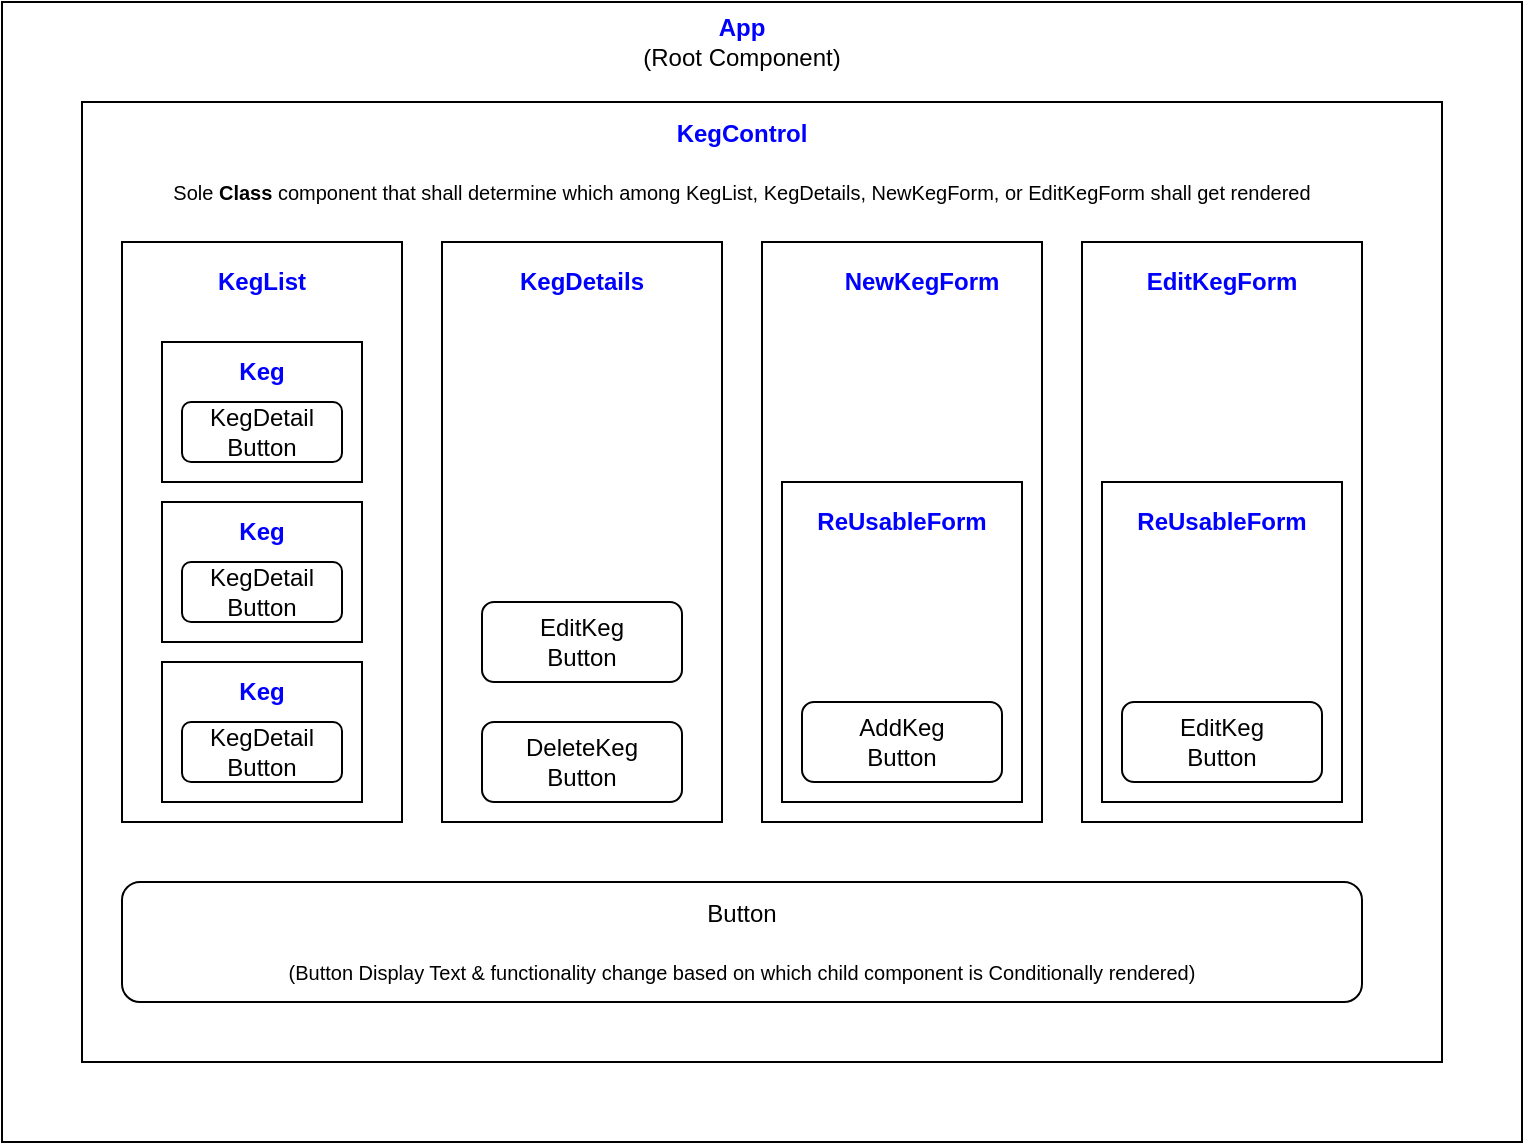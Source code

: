 <mxfile version="15.0.3" type="device"><diagram id="lbhH8wJnNeKr9sJpI-OQ" name="Page-1"><mxGraphModel dx="1422" dy="762" grid="1" gridSize="10" guides="1" tooltips="1" connect="1" arrows="1" fold="1" page="1" pageScale="1" pageWidth="850" pageHeight="1100" math="0" shadow="0"><root><mxCell id="0"/><mxCell id="1" parent="0"/><mxCell id="O6_Ex3i945dXr3V9aK53-1" value="" style="rounded=0;whiteSpace=wrap;html=1;" parent="1" vertex="1"><mxGeometry x="360" y="360" width="120" height="60" as="geometry"/></mxCell><mxCell id="O6_Ex3i945dXr3V9aK53-2" value="" style="rounded=0;whiteSpace=wrap;html=1;" parent="1" vertex="1"><mxGeometry x="40" y="20" width="760" height="570" as="geometry"/></mxCell><mxCell id="O6_Ex3i945dXr3V9aK53-3" value="" style="rounded=0;whiteSpace=wrap;html=1;" parent="1" vertex="1"><mxGeometry x="80" y="70" width="680" height="480" as="geometry"/></mxCell><mxCell id="O6_Ex3i945dXr3V9aK53-4" value="" style="rounded=0;whiteSpace=wrap;html=1;" parent="1" vertex="1"><mxGeometry x="100" y="140" width="140" height="290" as="geometry"/></mxCell><mxCell id="O6_Ex3i945dXr3V9aK53-5" value="&lt;b&gt;&lt;font color=&quot;#0000ff&quot;&gt;KegList&lt;/font&gt;&lt;/b&gt;" style="text;html=1;strokeColor=none;fillColor=none;align=center;verticalAlign=middle;whiteSpace=wrap;rounded=0;" parent="1" vertex="1"><mxGeometry x="150" y="150" width="40" height="20" as="geometry"/></mxCell><mxCell id="O6_Ex3i945dXr3V9aK53-6" value="" style="rounded=0;whiteSpace=wrap;html=1;" parent="1" vertex="1"><mxGeometry x="120" y="190" width="100" height="70" as="geometry"/></mxCell><mxCell id="O6_Ex3i945dXr3V9aK53-7" value="&lt;b&gt;&lt;font color=&quot;#0000ff&quot;&gt;Keg&lt;/font&gt;&lt;/b&gt;" style="text;html=1;strokeColor=none;fillColor=none;align=center;verticalAlign=middle;whiteSpace=wrap;rounded=0;" parent="1" vertex="1"><mxGeometry x="125" y="200" width="90" height="10" as="geometry"/></mxCell><mxCell id="O6_Ex3i945dXr3V9aK53-20" value="" style="rounded=0;whiteSpace=wrap;html=1;" parent="1" vertex="1"><mxGeometry x="420" y="140" width="140" height="290" as="geometry"/></mxCell><mxCell id="O6_Ex3i945dXr3V9aK53-21" value="" style="rounded=0;whiteSpace=wrap;html=1;" parent="1" vertex="1"><mxGeometry x="260" y="140" width="140" height="290" as="geometry"/></mxCell><mxCell id="O6_Ex3i945dXr3V9aK53-24" value="" style="rounded=0;whiteSpace=wrap;html=1;" parent="1" vertex="1"><mxGeometry x="580" y="140" width="140" height="290" as="geometry"/></mxCell><mxCell id="O6_Ex3i945dXr3V9aK53-25" value="&lt;b&gt;&lt;font color=&quot;#0000ff&quot;&gt;KegDetails&lt;/font&gt;&lt;/b&gt;" style="text;html=1;strokeColor=none;fillColor=none;align=center;verticalAlign=middle;whiteSpace=wrap;rounded=0;" parent="1" vertex="1"><mxGeometry x="310" y="150" width="40" height="20" as="geometry"/></mxCell><mxCell id="O6_Ex3i945dXr3V9aK53-27" value="" style="rounded=1;whiteSpace=wrap;html=1;" parent="1" vertex="1"><mxGeometry x="280" y="320" width="100" height="40" as="geometry"/></mxCell><mxCell id="O6_Ex3i945dXr3V9aK53-31" value="&lt;b&gt;&lt;font color=&quot;#0000ff&quot;&gt;NewKegForm&lt;/font&gt;&lt;/b&gt;" style="text;html=1;strokeColor=none;fillColor=none;align=center;verticalAlign=middle;whiteSpace=wrap;rounded=0;" parent="1" vertex="1"><mxGeometry x="450" y="150" width="100" height="20" as="geometry"/></mxCell><mxCell id="O6_Ex3i945dXr3V9aK53-32" value="&lt;b&gt;&lt;font color=&quot;#0000ff&quot;&gt;EditKegForm&lt;/font&gt;&lt;/b&gt;" style="text;html=1;strokeColor=none;fillColor=none;align=center;verticalAlign=middle;whiteSpace=wrap;rounded=0;" parent="1" vertex="1"><mxGeometry x="630" y="150" width="40" height="20" as="geometry"/></mxCell><mxCell id="O6_Ex3i945dXr3V9aK53-33" value="" style="rounded=0;whiteSpace=wrap;html=1;" parent="1" vertex="1"><mxGeometry x="430" y="260" width="120" height="160" as="geometry"/></mxCell><mxCell id="O6_Ex3i945dXr3V9aK53-34" value="&lt;b&gt;&lt;font color=&quot;#0000ff&quot;&gt;ReUsableForm&lt;/font&gt;&lt;/b&gt;" style="text;html=1;strokeColor=none;fillColor=none;align=center;verticalAlign=middle;whiteSpace=wrap;rounded=0;" parent="1" vertex="1"><mxGeometry x="470" y="270" width="40" height="20" as="geometry"/></mxCell><mxCell id="O6_Ex3i945dXr3V9aK53-35" value="" style="rounded=0;whiteSpace=wrap;html=1;" parent="1" vertex="1"><mxGeometry x="590" y="260" width="120" height="160" as="geometry"/></mxCell><mxCell id="O6_Ex3i945dXr3V9aK53-36" value="&lt;b&gt;&lt;font color=&quot;#0000ff&quot;&gt;ReUsableForm&lt;/font&gt;&lt;/b&gt;" style="text;html=1;strokeColor=none;fillColor=none;align=center;verticalAlign=middle;whiteSpace=wrap;rounded=0;" parent="1" vertex="1"><mxGeometry x="630" y="270" width="40" height="20" as="geometry"/></mxCell><mxCell id="O6_Ex3i945dXr3V9aK53-37" value="" style="rounded=1;whiteSpace=wrap;html=1;" parent="1" vertex="1"><mxGeometry x="100" y="460" width="620" height="60" as="geometry"/></mxCell><mxCell id="O6_Ex3i945dXr3V9aK53-38" value="&lt;font&gt;&lt;font style=&quot;font-size: 12px&quot;&gt;Button&lt;/font&gt;&lt;br&gt;&lt;br&gt;&lt;span style=&quot;font-size: 10px&quot;&gt;(Button Display Text &amp;amp; functionality change based on which child component is Conditionally rendered)&lt;/span&gt;&lt;/font&gt;" style="text;html=1;strokeColor=none;fillColor=none;align=center;verticalAlign=middle;whiteSpace=wrap;rounded=0;" parent="1" vertex="1"><mxGeometry x="125" y="480" width="570" height="20" as="geometry"/></mxCell><mxCell id="O6_Ex3i945dXr3V9aK53-39" value="&lt;b&gt;&lt;font color=&quot;#0000ff&quot;&gt;KegControl&lt;br&gt;&lt;/font&gt;&lt;/b&gt;&lt;br&gt;&lt;font style=&quot;font-size: 10px&quot;&gt;Sole &lt;b&gt;Class &lt;/b&gt;component that shall determine which among KegList, KegDetails, NewKegForm, or EditKegForm shall get rendered&lt;/font&gt;" style="text;html=1;strokeColor=none;fillColor=none;align=center;verticalAlign=middle;whiteSpace=wrap;rounded=0;" parent="1" vertex="1"><mxGeometry x="45" y="90" width="730" height="20" as="geometry"/></mxCell><mxCell id="O6_Ex3i945dXr3V9aK53-40" value="&lt;b&gt;&lt;font color=&quot;#0000ff&quot;&gt;App &lt;/font&gt;&lt;/b&gt;&lt;br&gt;(Root Component)" style="text;html=1;strokeColor=none;fillColor=none;align=center;verticalAlign=middle;whiteSpace=wrap;rounded=0;" parent="1" vertex="1"><mxGeometry x="320" y="30" width="180" height="20" as="geometry"/></mxCell><mxCell id="3L4lkJrKee3uM9D_4155-1" value="EditKeg Button" style="text;html=1;strokeColor=none;fillColor=none;align=center;verticalAlign=middle;whiteSpace=wrap;rounded=0;" vertex="1" parent="1"><mxGeometry x="310" y="330" width="40" height="20" as="geometry"/></mxCell><mxCell id="3L4lkJrKee3uM9D_4155-6" value="" style="rounded=1;whiteSpace=wrap;html=1;" vertex="1" parent="1"><mxGeometry x="280" y="380" width="100" height="40" as="geometry"/></mxCell><mxCell id="3L4lkJrKee3uM9D_4155-7" value="DeleteKeg&lt;br&gt;Button" style="text;html=1;strokeColor=none;fillColor=none;align=center;verticalAlign=middle;whiteSpace=wrap;rounded=0;" vertex="1" parent="1"><mxGeometry x="310" y="390" width="40" height="20" as="geometry"/></mxCell><mxCell id="3L4lkJrKee3uM9D_4155-8" value="" style="rounded=1;whiteSpace=wrap;html=1;" vertex="1" parent="1"><mxGeometry x="600" y="370" width="100" height="40" as="geometry"/></mxCell><mxCell id="3L4lkJrKee3uM9D_4155-9" value="EditKeg&lt;br&gt;Button" style="text;html=1;strokeColor=none;fillColor=none;align=center;verticalAlign=middle;whiteSpace=wrap;rounded=0;" vertex="1" parent="1"><mxGeometry x="630" y="380" width="40" height="20" as="geometry"/></mxCell><mxCell id="3L4lkJrKee3uM9D_4155-10" value="" style="rounded=1;whiteSpace=wrap;html=1;" vertex="1" parent="1"><mxGeometry x="440" y="370" width="100" height="40" as="geometry"/></mxCell><mxCell id="3L4lkJrKee3uM9D_4155-11" value="AddKeg&lt;br&gt;Button" style="text;html=1;strokeColor=none;fillColor=none;align=center;verticalAlign=middle;whiteSpace=wrap;rounded=0;" vertex="1" parent="1"><mxGeometry x="470" y="380" width="40" height="20" as="geometry"/></mxCell><mxCell id="3L4lkJrKee3uM9D_4155-12" value="" style="rounded=1;whiteSpace=wrap;html=1;" vertex="1" parent="1"><mxGeometry x="130" y="220" width="80" height="30" as="geometry"/></mxCell><mxCell id="3L4lkJrKee3uM9D_4155-13" value="KegDetail Button" style="text;html=1;strokeColor=none;fillColor=none;align=center;verticalAlign=middle;whiteSpace=wrap;rounded=0;" vertex="1" parent="1"><mxGeometry x="150" y="225" width="40" height="20" as="geometry"/></mxCell><mxCell id="3L4lkJrKee3uM9D_4155-38" value="" style="rounded=0;whiteSpace=wrap;html=1;" vertex="1" parent="1"><mxGeometry x="120" y="270" width="100" height="70" as="geometry"/></mxCell><mxCell id="3L4lkJrKee3uM9D_4155-39" value="&lt;b&gt;&lt;font color=&quot;#0000ff&quot;&gt;Keg&lt;/font&gt;&lt;/b&gt;" style="text;html=1;strokeColor=none;fillColor=none;align=center;verticalAlign=middle;whiteSpace=wrap;rounded=0;" vertex="1" parent="1"><mxGeometry x="125" y="280" width="90" height="10" as="geometry"/></mxCell><mxCell id="3L4lkJrKee3uM9D_4155-40" value="" style="rounded=1;whiteSpace=wrap;html=1;" vertex="1" parent="1"><mxGeometry x="130" y="300" width="80" height="30" as="geometry"/></mxCell><mxCell id="3L4lkJrKee3uM9D_4155-41" value="KegDetail Button" style="text;html=1;strokeColor=none;fillColor=none;align=center;verticalAlign=middle;whiteSpace=wrap;rounded=0;" vertex="1" parent="1"><mxGeometry x="150" y="305" width="40" height="20" as="geometry"/></mxCell><mxCell id="3L4lkJrKee3uM9D_4155-42" value="" style="rounded=0;whiteSpace=wrap;html=1;" vertex="1" parent="1"><mxGeometry x="120" y="350" width="100" height="70" as="geometry"/></mxCell><mxCell id="3L4lkJrKee3uM9D_4155-43" value="&lt;b&gt;&lt;font color=&quot;#0000ff&quot;&gt;Keg&lt;/font&gt;&lt;/b&gt;" style="text;html=1;strokeColor=none;fillColor=none;align=center;verticalAlign=middle;whiteSpace=wrap;rounded=0;" vertex="1" parent="1"><mxGeometry x="125" y="360" width="90" height="10" as="geometry"/></mxCell><mxCell id="3L4lkJrKee3uM9D_4155-44" value="" style="rounded=1;whiteSpace=wrap;html=1;" vertex="1" parent="1"><mxGeometry x="130" y="380" width="80" height="30" as="geometry"/></mxCell><mxCell id="3L4lkJrKee3uM9D_4155-45" value="KegDetail Button" style="text;html=1;strokeColor=none;fillColor=none;align=center;verticalAlign=middle;whiteSpace=wrap;rounded=0;" vertex="1" parent="1"><mxGeometry x="150" y="385" width="40" height="20" as="geometry"/></mxCell></root></mxGraphModel></diagram></mxfile>